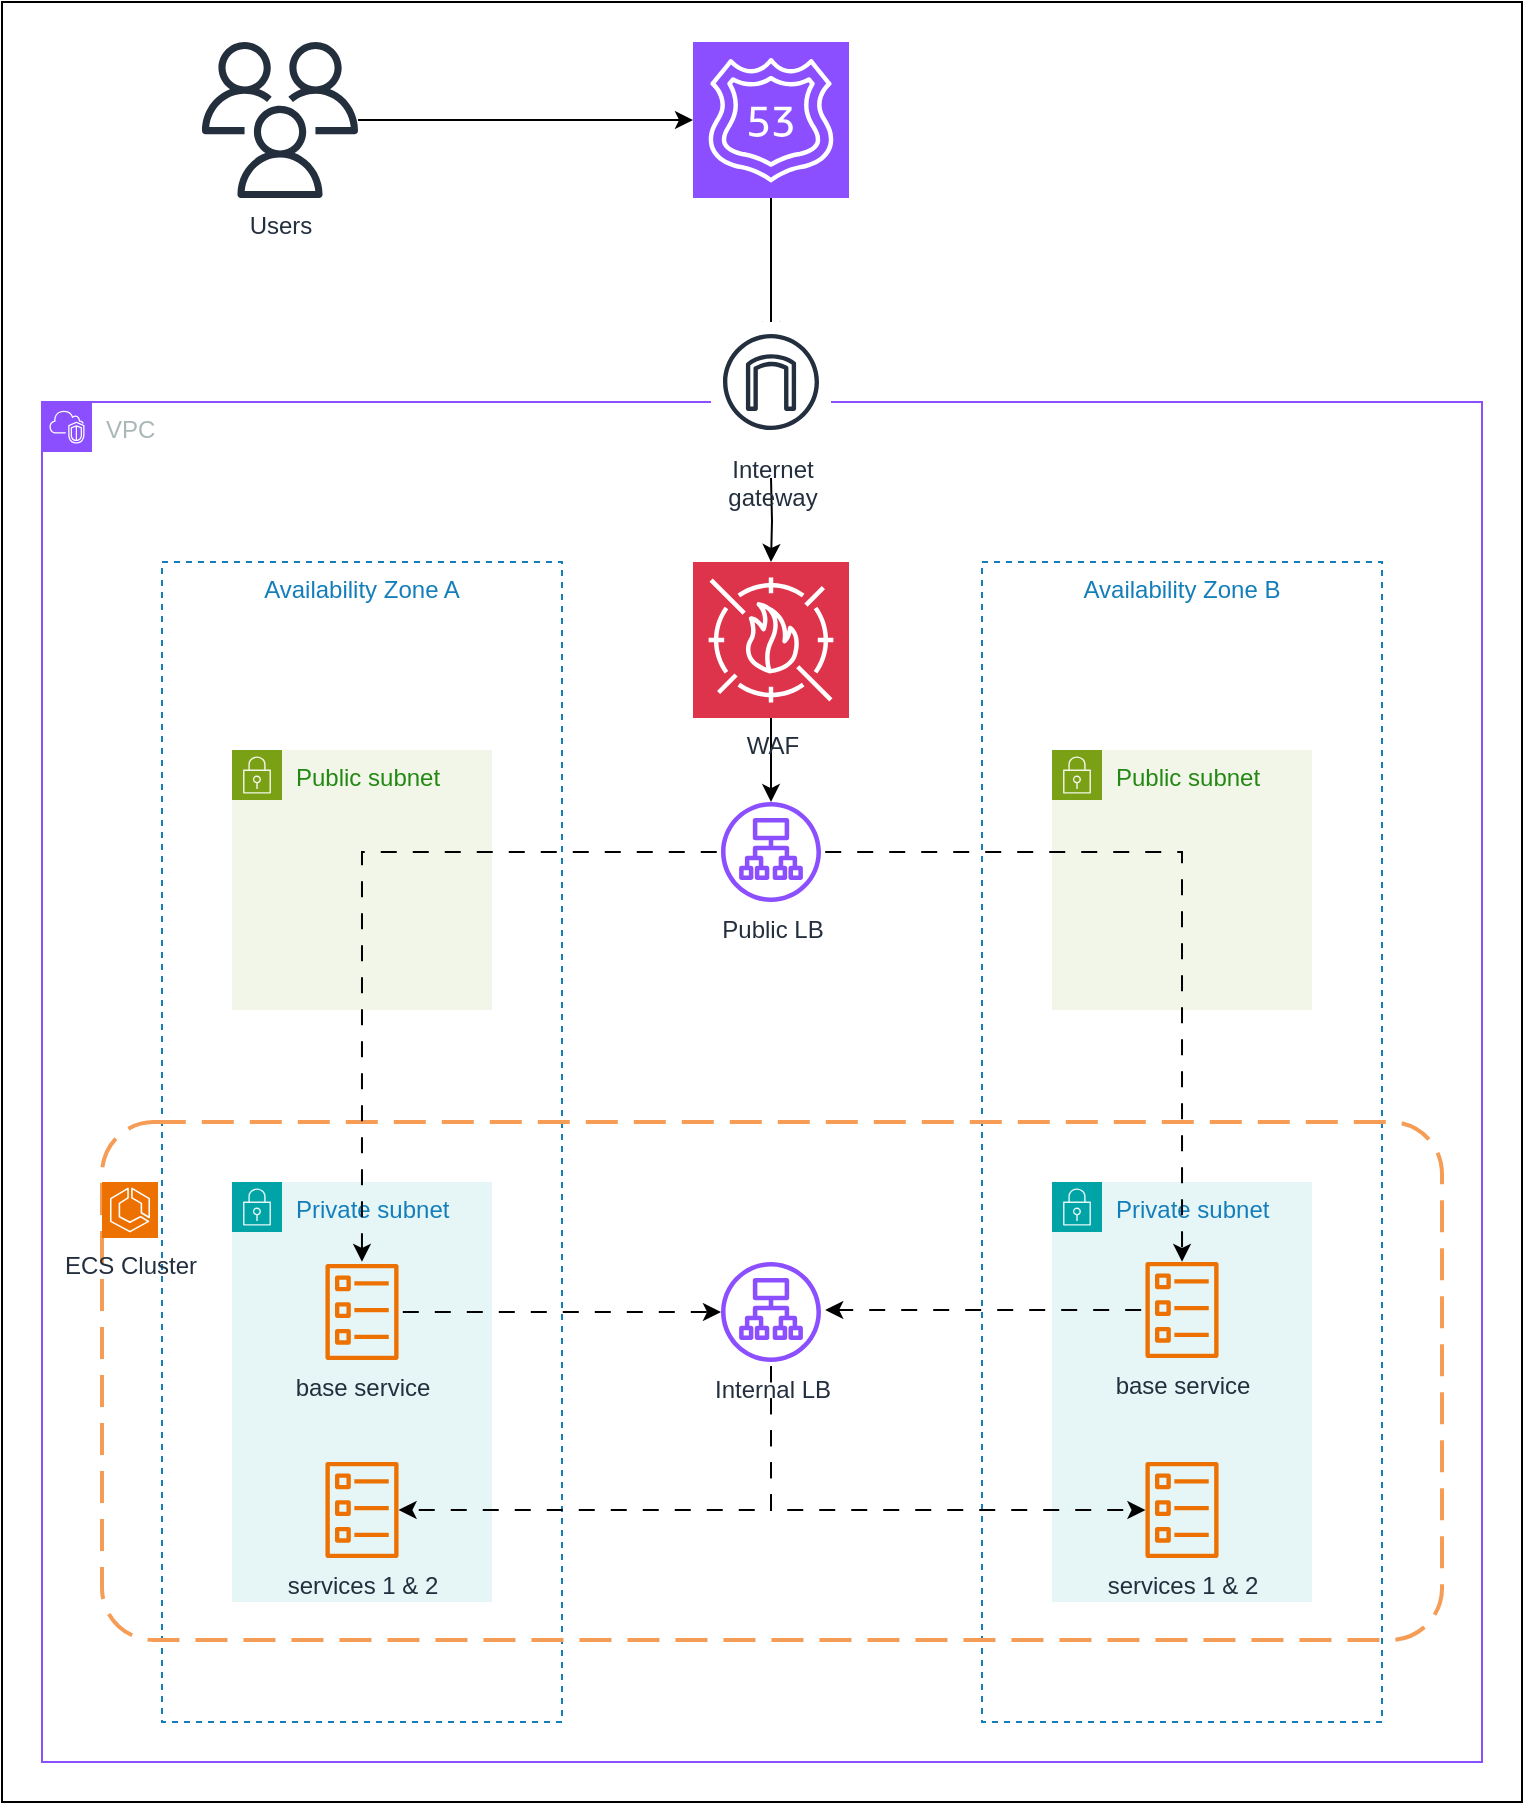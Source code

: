 <mxfile version="24.7.17">
  <diagram id="YKhcXS4IJp9A0wBSg-0L" name="Page-1">
    <mxGraphModel dx="1900" dy="1622" grid="1" gridSize="10" guides="1" tooltips="1" connect="1" arrows="1" fold="1" page="1" pageScale="1" pageWidth="850" pageHeight="1100" math="0" shadow="0">
      <root>
        <mxCell id="0" />
        <mxCell id="1" parent="0" />
        <mxCell id="JwieALacqzVxdIfjyQ0a-1" value="" style="rounded=0;whiteSpace=wrap;html=1;" parent="1" vertex="1">
          <mxGeometry x="-50" y="-400" width="760" height="900" as="geometry" />
        </mxCell>
        <mxCell id="JwieALacqzVxdIfjyQ0a-2" value="VPC" style="points=[[0,0],[0.25,0],[0.5,0],[0.75,0],[1,0],[1,0.25],[1,0.5],[1,0.75],[1,1],[0.75,1],[0.5,1],[0.25,1],[0,1],[0,0.75],[0,0.5],[0,0.25]];outlineConnect=0;gradientColor=none;html=1;whiteSpace=wrap;fontSize=12;fontStyle=0;container=1;pointerEvents=0;collapsible=0;recursiveResize=0;shape=mxgraph.aws4.group;grIcon=mxgraph.aws4.group_vpc2;strokeColor=#8C4FFF;fillColor=none;verticalAlign=top;align=left;spacingLeft=30;fontColor=#AAB7B8;dashed=0;" parent="1" vertex="1">
          <mxGeometry x="-30" y="-200" width="720" height="680" as="geometry" />
        </mxCell>
        <mxCell id="JwieALacqzVxdIfjyQ0a-3" value="Availability Zone A" style="fillColor=none;strokeColor=#147EBA;dashed=1;verticalAlign=top;fontStyle=0;fontColor=#147EBA;whiteSpace=wrap;html=1;" parent="JwieALacqzVxdIfjyQ0a-2" vertex="1">
          <mxGeometry x="60" y="80" width="200" height="580" as="geometry" />
        </mxCell>
        <mxCell id="JwieALacqzVxdIfjyQ0a-4" value="Availability Zone B" style="fillColor=none;strokeColor=#147EBA;dashed=1;verticalAlign=top;fontStyle=0;fontColor=#147EBA;whiteSpace=wrap;html=1;" parent="JwieALacqzVxdIfjyQ0a-2" vertex="1">
          <mxGeometry x="470" y="80" width="200" height="580" as="geometry" />
        </mxCell>
        <mxCell id="JwieALacqzVxdIfjyQ0a-7" value="Public LB" style="sketch=0;outlineConnect=0;fontColor=#232F3E;gradientColor=none;fillColor=#8C4FFF;strokeColor=none;dashed=0;verticalLabelPosition=bottom;verticalAlign=top;align=center;html=1;fontSize=12;fontStyle=0;aspect=fixed;pointerEvents=1;shape=mxgraph.aws4.application_load_balancer;" parent="JwieALacqzVxdIfjyQ0a-2" vertex="1">
          <mxGeometry x="339.5" y="200" width="50" height="50" as="geometry" />
        </mxCell>
        <mxCell id="JwieALacqzVxdIfjyQ0a-20" style="edgeStyle=orthogonalEdgeStyle;rounded=0;orthogonalLoop=1;jettySize=auto;html=1;" parent="JwieALacqzVxdIfjyQ0a-2" source="JwieALacqzVxdIfjyQ0a-8" target="JwieALacqzVxdIfjyQ0a-7" edge="1">
          <mxGeometry relative="1" as="geometry" />
        </mxCell>
        <mxCell id="JwieALacqzVxdIfjyQ0a-8" value="WAF" style="sketch=0;points=[[0,0,0],[0.25,0,0],[0.5,0,0],[0.75,0,0],[1,0,0],[0,1,0],[0.25,1,0],[0.5,1,0],[0.75,1,0],[1,1,0],[0,0.25,0],[0,0.5,0],[0,0.75,0],[1,0.25,0],[1,0.5,0],[1,0.75,0]];outlineConnect=0;fontColor=#232F3E;fillColor=#DD344C;strokeColor=#ffffff;dashed=0;verticalLabelPosition=bottom;verticalAlign=top;align=center;html=1;fontSize=12;fontStyle=0;aspect=fixed;shape=mxgraph.aws4.resourceIcon;resIcon=mxgraph.aws4.waf;" parent="JwieALacqzVxdIfjyQ0a-2" vertex="1">
          <mxGeometry x="325.5" y="80" width="78" height="78" as="geometry" />
        </mxCell>
        <mxCell id="JwieALacqzVxdIfjyQ0a-10" value="Public subnet" style="points=[[0,0],[0.25,0],[0.5,0],[0.75,0],[1,0],[1,0.25],[1,0.5],[1,0.75],[1,1],[0.75,1],[0.5,1],[0.25,1],[0,1],[0,0.75],[0,0.5],[0,0.25]];outlineConnect=0;gradientColor=none;html=1;whiteSpace=wrap;fontSize=12;fontStyle=0;container=1;pointerEvents=0;collapsible=0;recursiveResize=0;shape=mxgraph.aws4.group;grIcon=mxgraph.aws4.group_security_group;grStroke=0;strokeColor=#7AA116;fillColor=#F2F6E8;verticalAlign=top;align=left;spacingLeft=30;fontColor=#248814;dashed=0;" parent="JwieALacqzVxdIfjyQ0a-2" vertex="1">
          <mxGeometry x="505" y="174" width="130" height="130" as="geometry" />
        </mxCell>
        <mxCell id="JwieALacqzVxdIfjyQ0a-9" value="Public subnet" style="points=[[0,0],[0.25,0],[0.5,0],[0.75,0],[1,0],[1,0.25],[1,0.5],[1,0.75],[1,1],[0.75,1],[0.5,1],[0.25,1],[0,1],[0,0.75],[0,0.5],[0,0.25]];outlineConnect=0;gradientColor=none;html=1;whiteSpace=wrap;fontSize=12;fontStyle=0;container=1;pointerEvents=0;collapsible=0;recursiveResize=0;shape=mxgraph.aws4.group;grIcon=mxgraph.aws4.group_security_group;grStroke=0;strokeColor=#7AA116;fillColor=#F2F6E8;verticalAlign=top;align=left;spacingLeft=30;fontColor=#248814;dashed=0;" parent="JwieALacqzVxdIfjyQ0a-2" vertex="1">
          <mxGeometry x="95" y="174" width="130" height="130" as="geometry" />
        </mxCell>
        <mxCell id="JwieALacqzVxdIfjyQ0a-11" value="Private subnet" style="points=[[0,0],[0.25,0],[0.5,0],[0.75,0],[1,0],[1,0.25],[1,0.5],[1,0.75],[1,1],[0.75,1],[0.5,1],[0.25,1],[0,1],[0,0.75],[0,0.5],[0,0.25]];outlineConnect=0;gradientColor=none;html=1;whiteSpace=wrap;fontSize=12;fontStyle=0;container=1;pointerEvents=0;collapsible=0;recursiveResize=0;shape=mxgraph.aws4.group;grIcon=mxgraph.aws4.group_security_group;grStroke=0;strokeColor=#00A4A6;fillColor=#E6F6F7;verticalAlign=top;align=left;spacingLeft=30;fontColor=#147EBA;dashed=0;" parent="JwieALacqzVxdIfjyQ0a-2" vertex="1">
          <mxGeometry x="95" y="390" width="130" height="210" as="geometry" />
        </mxCell>
        <mxCell id="JwieALacqzVxdIfjyQ0a-12" value="Private subnet" style="points=[[0,0],[0.25,0],[0.5,0],[0.75,0],[1,0],[1,0.25],[1,0.5],[1,0.75],[1,1],[0.75,1],[0.5,1],[0.25,1],[0,1],[0,0.75],[0,0.5],[0,0.25]];outlineConnect=0;gradientColor=none;html=1;whiteSpace=wrap;fontSize=12;fontStyle=0;container=1;pointerEvents=0;collapsible=0;recursiveResize=0;shape=mxgraph.aws4.group;grIcon=mxgraph.aws4.group_security_group;grStroke=0;strokeColor=#00A4A6;fillColor=#E6F6F7;verticalAlign=top;align=left;spacingLeft=30;fontColor=#147EBA;dashed=0;" parent="JwieALacqzVxdIfjyQ0a-2" vertex="1">
          <mxGeometry x="505" y="390" width="130" height="210" as="geometry" />
        </mxCell>
        <mxCell id="JwieALacqzVxdIfjyQ0a-14" value="services 1 &amp;amp; 2" style="sketch=0;outlineConnect=0;fontColor=#232F3E;gradientColor=none;fillColor=#ED7100;strokeColor=none;dashed=0;verticalLabelPosition=bottom;verticalAlign=top;align=center;html=1;fontSize=12;fontStyle=0;aspect=fixed;pointerEvents=1;shape=mxgraph.aws4.ecs_task;" parent="JwieALacqzVxdIfjyQ0a-12" vertex="1">
          <mxGeometry x="46.5" y="140" width="37" height="48" as="geometry" />
        </mxCell>
        <mxCell id="aHpMPrI0Mtsugue8AOiE-4" value="base service" style="sketch=0;outlineConnect=0;fontColor=#232F3E;gradientColor=none;fillColor=#ED7100;strokeColor=none;dashed=0;verticalLabelPosition=bottom;verticalAlign=top;align=center;html=1;fontSize=12;fontStyle=0;aspect=fixed;pointerEvents=1;shape=mxgraph.aws4.ecs_task;" vertex="1" parent="JwieALacqzVxdIfjyQ0a-12">
          <mxGeometry x="46.5" y="40" width="37" height="48" as="geometry" />
        </mxCell>
        <mxCell id="JwieALacqzVxdIfjyQ0a-15" value="" style="rounded=1;arcSize=10;dashed=1;strokeColor=#F59D56;fillColor=none;gradientColor=none;dashPattern=8 4;strokeWidth=2;" parent="JwieALacqzVxdIfjyQ0a-2" vertex="1">
          <mxGeometry x="30" y="360" width="670" height="259" as="geometry" />
        </mxCell>
        <mxCell id="JwieALacqzVxdIfjyQ0a-16" value="ECS Cluster" style="sketch=0;points=[[0,0,0],[0.25,0,0],[0.5,0,0],[0.75,0,0],[1,0,0],[0,1,0],[0.25,1,0],[0.5,1,0],[0.75,1,0],[1,1,0],[0,0.25,0],[0,0.5,0],[0,0.75,0],[1,0.25,0],[1,0.5,0],[1,0.75,0]];outlineConnect=0;fontColor=#232F3E;fillColor=#ED7100;strokeColor=#ffffff;dashed=0;verticalLabelPosition=bottom;verticalAlign=top;align=center;html=1;fontSize=12;fontStyle=0;aspect=fixed;shape=mxgraph.aws4.resourceIcon;resIcon=mxgraph.aws4.ecs;" parent="JwieALacqzVxdIfjyQ0a-2" vertex="1">
          <mxGeometry x="30" y="390" width="28" height="28" as="geometry" />
        </mxCell>
        <mxCell id="JwieALacqzVxdIfjyQ0a-26" style="edgeStyle=orthogonalEdgeStyle;rounded=0;orthogonalLoop=1;jettySize=auto;html=1;entryX=0.5;entryY=0;entryDx=0;entryDy=0;entryPerimeter=0;" parent="JwieALacqzVxdIfjyQ0a-2" target="JwieALacqzVxdIfjyQ0a-8" edge="1">
          <mxGeometry relative="1" as="geometry">
            <mxPoint x="364.5" y="37.999" as="sourcePoint" />
          </mxGeometry>
        </mxCell>
        <mxCell id="aHpMPrI0Mtsugue8AOiE-6" style="edgeStyle=orthogonalEdgeStyle;rounded=0;orthogonalLoop=1;jettySize=auto;html=1;flowAnimation=1;" edge="1" parent="JwieALacqzVxdIfjyQ0a-2" source="aHpMPrI0Mtsugue8AOiE-1" target="JwieALacqzVxdIfjyQ0a-14">
          <mxGeometry relative="1" as="geometry">
            <Array as="points">
              <mxPoint x="365" y="554" />
            </Array>
          </mxGeometry>
        </mxCell>
        <mxCell id="aHpMPrI0Mtsugue8AOiE-7" style="edgeStyle=orthogonalEdgeStyle;rounded=0;orthogonalLoop=1;jettySize=auto;html=1;flowAnimation=1;" edge="1" parent="JwieALacqzVxdIfjyQ0a-2" source="aHpMPrI0Mtsugue8AOiE-1" target="aHpMPrI0Mtsugue8AOiE-2">
          <mxGeometry relative="1" as="geometry">
            <Array as="points">
              <mxPoint x="365" y="554" />
            </Array>
          </mxGeometry>
        </mxCell>
        <mxCell id="aHpMPrI0Mtsugue8AOiE-1" value="Internal LB" style="sketch=0;outlineConnect=0;fontColor=#232F3E;gradientColor=none;fillColor=#8C4FFF;strokeColor=none;dashed=0;verticalLabelPosition=bottom;verticalAlign=top;align=center;html=1;fontSize=12;fontStyle=0;aspect=fixed;pointerEvents=1;shape=mxgraph.aws4.application_load_balancer;" vertex="1" parent="JwieALacqzVxdIfjyQ0a-2">
          <mxGeometry x="339.5" y="430" width="50" height="50" as="geometry" />
        </mxCell>
        <mxCell id="aHpMPrI0Mtsugue8AOiE-2" value="services 1 &amp;amp; 2" style="sketch=0;outlineConnect=0;fontColor=#232F3E;gradientColor=none;fillColor=#ED7100;strokeColor=none;dashed=0;verticalLabelPosition=bottom;verticalAlign=top;align=center;html=1;fontSize=12;fontStyle=0;aspect=fixed;pointerEvents=1;shape=mxgraph.aws4.ecs_task;" vertex="1" parent="JwieALacqzVxdIfjyQ0a-2">
          <mxGeometry x="141.5" y="530" width="37" height="48" as="geometry" />
        </mxCell>
        <mxCell id="aHpMPrI0Mtsugue8AOiE-26" style="edgeStyle=orthogonalEdgeStyle;rounded=0;orthogonalLoop=1;jettySize=auto;html=1;entryX=0.806;entryY=0.27;entryDx=0;entryDy=0;entryPerimeter=0;flowAnimation=1;" edge="1" parent="JwieALacqzVxdIfjyQ0a-2" source="JwieALacqzVxdIfjyQ0a-7" target="JwieALacqzVxdIfjyQ0a-15">
          <mxGeometry relative="1" as="geometry">
            <Array as="points">
              <mxPoint x="570" y="225" />
            </Array>
          </mxGeometry>
        </mxCell>
        <mxCell id="aHpMPrI0Mtsugue8AOiE-27" style="edgeStyle=orthogonalEdgeStyle;rounded=0;orthogonalLoop=1;jettySize=auto;html=1;entryX=0.194;entryY=0.27;entryDx=0;entryDy=0;entryPerimeter=0;flowAnimation=1;" edge="1" parent="JwieALacqzVxdIfjyQ0a-2" source="JwieALacqzVxdIfjyQ0a-7" target="JwieALacqzVxdIfjyQ0a-15">
          <mxGeometry relative="1" as="geometry">
            <Array as="points">
              <mxPoint x="160" y="225" />
            </Array>
          </mxGeometry>
        </mxCell>
        <mxCell id="aHpMPrI0Mtsugue8AOiE-28" style="edgeStyle=orthogonalEdgeStyle;rounded=0;orthogonalLoop=1;jettySize=auto;html=1;entryX=1.042;entryY=0.48;entryDx=0;entryDy=0;entryPerimeter=0;flowAnimation=1;" edge="1" parent="JwieALacqzVxdIfjyQ0a-2" source="aHpMPrI0Mtsugue8AOiE-4" target="aHpMPrI0Mtsugue8AOiE-1">
          <mxGeometry relative="1" as="geometry" />
        </mxCell>
        <mxCell id="aHpMPrI0Mtsugue8AOiE-30" style="edgeStyle=orthogonalEdgeStyle;rounded=0;orthogonalLoop=1;jettySize=auto;html=1;flowAnimation=1;" edge="1" parent="JwieALacqzVxdIfjyQ0a-2" source="JwieALacqzVxdIfjyQ0a-13" target="aHpMPrI0Mtsugue8AOiE-1">
          <mxGeometry relative="1" as="geometry" />
        </mxCell>
        <mxCell id="JwieALacqzVxdIfjyQ0a-13" value="base service" style="sketch=0;outlineConnect=0;fontColor=#232F3E;gradientColor=none;fillColor=#ED7100;strokeColor=none;dashed=0;verticalLabelPosition=bottom;verticalAlign=top;align=center;html=1;fontSize=12;fontStyle=0;aspect=fixed;pointerEvents=1;shape=mxgraph.aws4.ecs_task;" parent="JwieALacqzVxdIfjyQ0a-2" vertex="1">
          <mxGeometry x="141.5" y="431" width="37" height="48" as="geometry" />
        </mxCell>
        <mxCell id="JwieALacqzVxdIfjyQ0a-25" style="edgeStyle=orthogonalEdgeStyle;rounded=0;orthogonalLoop=1;jettySize=auto;html=1;" parent="1" source="JwieALacqzVxdIfjyQ0a-22" edge="1">
          <mxGeometry relative="1" as="geometry">
            <mxPoint x="334.5" y="-230.999" as="targetPoint" />
          </mxGeometry>
        </mxCell>
        <mxCell id="JwieALacqzVxdIfjyQ0a-22" value="" style="sketch=0;points=[[0,0,0],[0.25,0,0],[0.5,0,0],[0.75,0,0],[1,0,0],[0,1,0],[0.25,1,0],[0.5,1,0],[0.75,1,0],[1,1,0],[0,0.25,0],[0,0.5,0],[0,0.75,0],[1,0.25,0],[1,0.5,0],[1,0.75,0]];outlineConnect=0;fontColor=#232F3E;fillColor=#8C4FFF;strokeColor=#ffffff;dashed=0;verticalLabelPosition=bottom;verticalAlign=top;align=center;html=1;fontSize=12;fontStyle=0;aspect=fixed;shape=mxgraph.aws4.resourceIcon;resIcon=mxgraph.aws4.route_53;" parent="1" vertex="1">
          <mxGeometry x="295.5" y="-380" width="78" height="78" as="geometry" />
        </mxCell>
        <mxCell id="JwieALacqzVxdIfjyQ0a-24" style="edgeStyle=orthogonalEdgeStyle;rounded=0;orthogonalLoop=1;jettySize=auto;html=1;" parent="1" source="JwieALacqzVxdIfjyQ0a-23" target="JwieALacqzVxdIfjyQ0a-22" edge="1">
          <mxGeometry relative="1" as="geometry" />
        </mxCell>
        <mxCell id="JwieALacqzVxdIfjyQ0a-23" value="Users" style="sketch=0;outlineConnect=0;fontColor=#232F3E;gradientColor=none;fillColor=#232F3D;strokeColor=none;dashed=0;verticalLabelPosition=bottom;verticalAlign=top;align=center;html=1;fontSize=12;fontStyle=0;aspect=fixed;pointerEvents=1;shape=mxgraph.aws4.users;" parent="1" vertex="1">
          <mxGeometry x="50" y="-380" width="78" height="78" as="geometry" />
        </mxCell>
        <mxCell id="JwieALacqzVxdIfjyQ0a-29" value="Internet&#xa;gateway" style="sketch=0;outlineConnect=0;fontColor=#232F3E;gradientColor=none;strokeColor=#232F3E;fillColor=#ffffff;dashed=0;verticalLabelPosition=bottom;verticalAlign=top;align=center;html=1;fontSize=12;fontStyle=0;aspect=fixed;shape=mxgraph.aws4.resourceIcon;resIcon=mxgraph.aws4.internet_gateway;" parent="1" vertex="1">
          <mxGeometry x="304.5" y="-240" width="60" height="60" as="geometry" />
        </mxCell>
      </root>
    </mxGraphModel>
  </diagram>
</mxfile>
